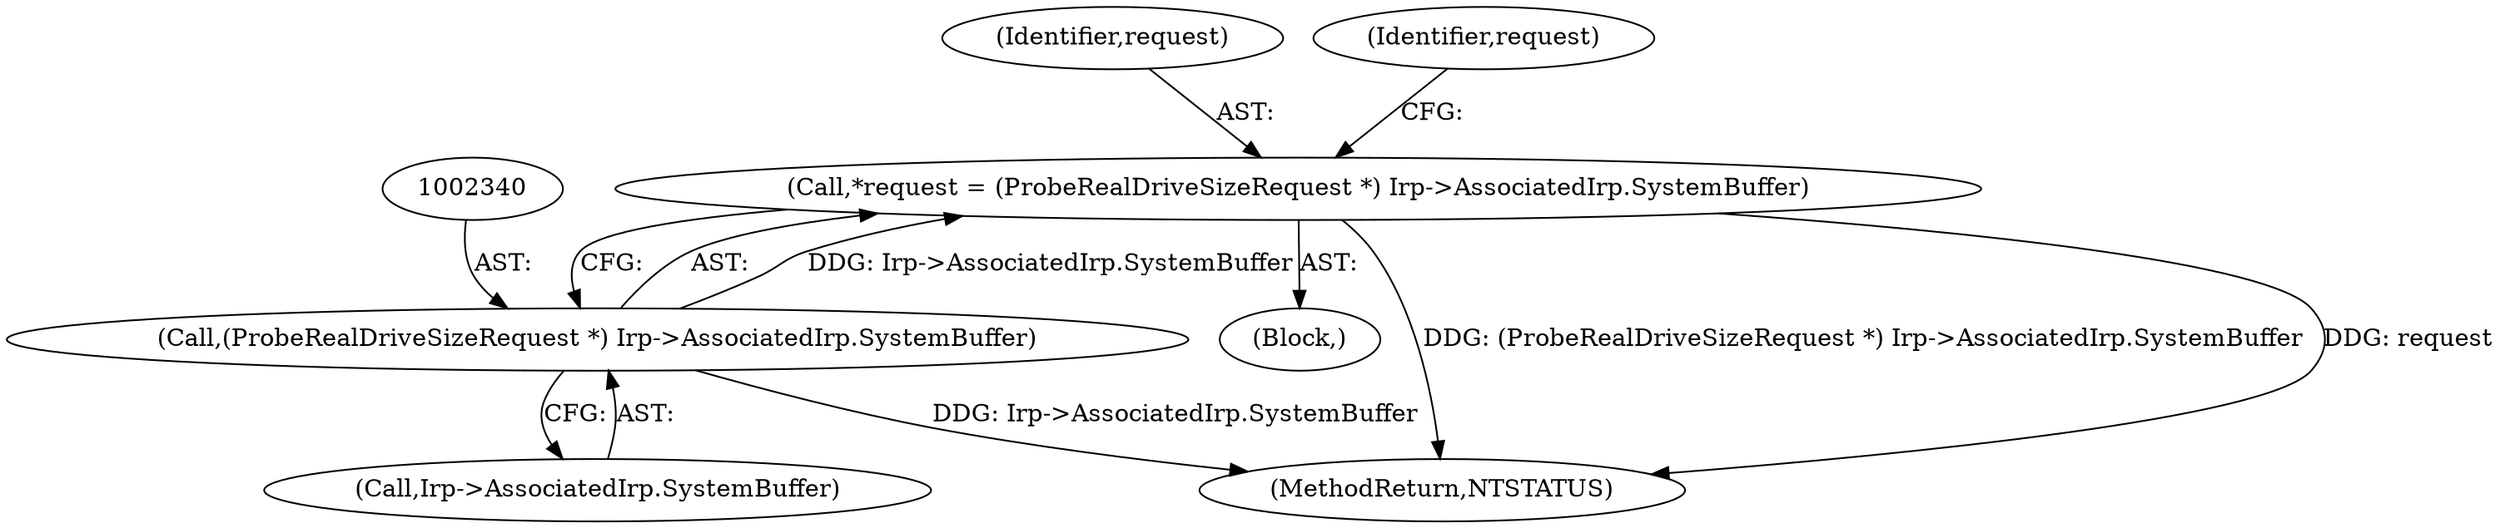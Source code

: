 digraph "0_VeraCrypt_f30f9339c9a0b9bbcc6f5ad38804af39db1f479e@pointer" {
"1002337" [label="(Call,*request = (ProbeRealDriveSizeRequest *) Irp->AssociatedIrp.SystemBuffer)"];
"1002339" [label="(Call,(ProbeRealDriveSizeRequest *) Irp->AssociatedIrp.SystemBuffer)"];
"1002335" [label="(Block,)"];
"1002341" [label="(Call,Irp->AssociatedIrp.SystemBuffer)"];
"1003200" [label="(MethodReturn,NTSTATUS)"];
"1002338" [label="(Identifier,request)"];
"1002339" [label="(Call,(ProbeRealDriveSizeRequest *) Irp->AssociatedIrp.SystemBuffer)"];
"1002337" [label="(Call,*request = (ProbeRealDriveSizeRequest *) Irp->AssociatedIrp.SystemBuffer)"];
"1002352" [label="(Identifier,request)"];
"1002337" -> "1002335"  [label="AST: "];
"1002337" -> "1002339"  [label="CFG: "];
"1002338" -> "1002337"  [label="AST: "];
"1002339" -> "1002337"  [label="AST: "];
"1002352" -> "1002337"  [label="CFG: "];
"1002337" -> "1003200"  [label="DDG: (ProbeRealDriveSizeRequest *) Irp->AssociatedIrp.SystemBuffer"];
"1002337" -> "1003200"  [label="DDG: request"];
"1002339" -> "1002337"  [label="DDG: Irp->AssociatedIrp.SystemBuffer"];
"1002339" -> "1002341"  [label="CFG: "];
"1002340" -> "1002339"  [label="AST: "];
"1002341" -> "1002339"  [label="AST: "];
"1002339" -> "1003200"  [label="DDG: Irp->AssociatedIrp.SystemBuffer"];
}
